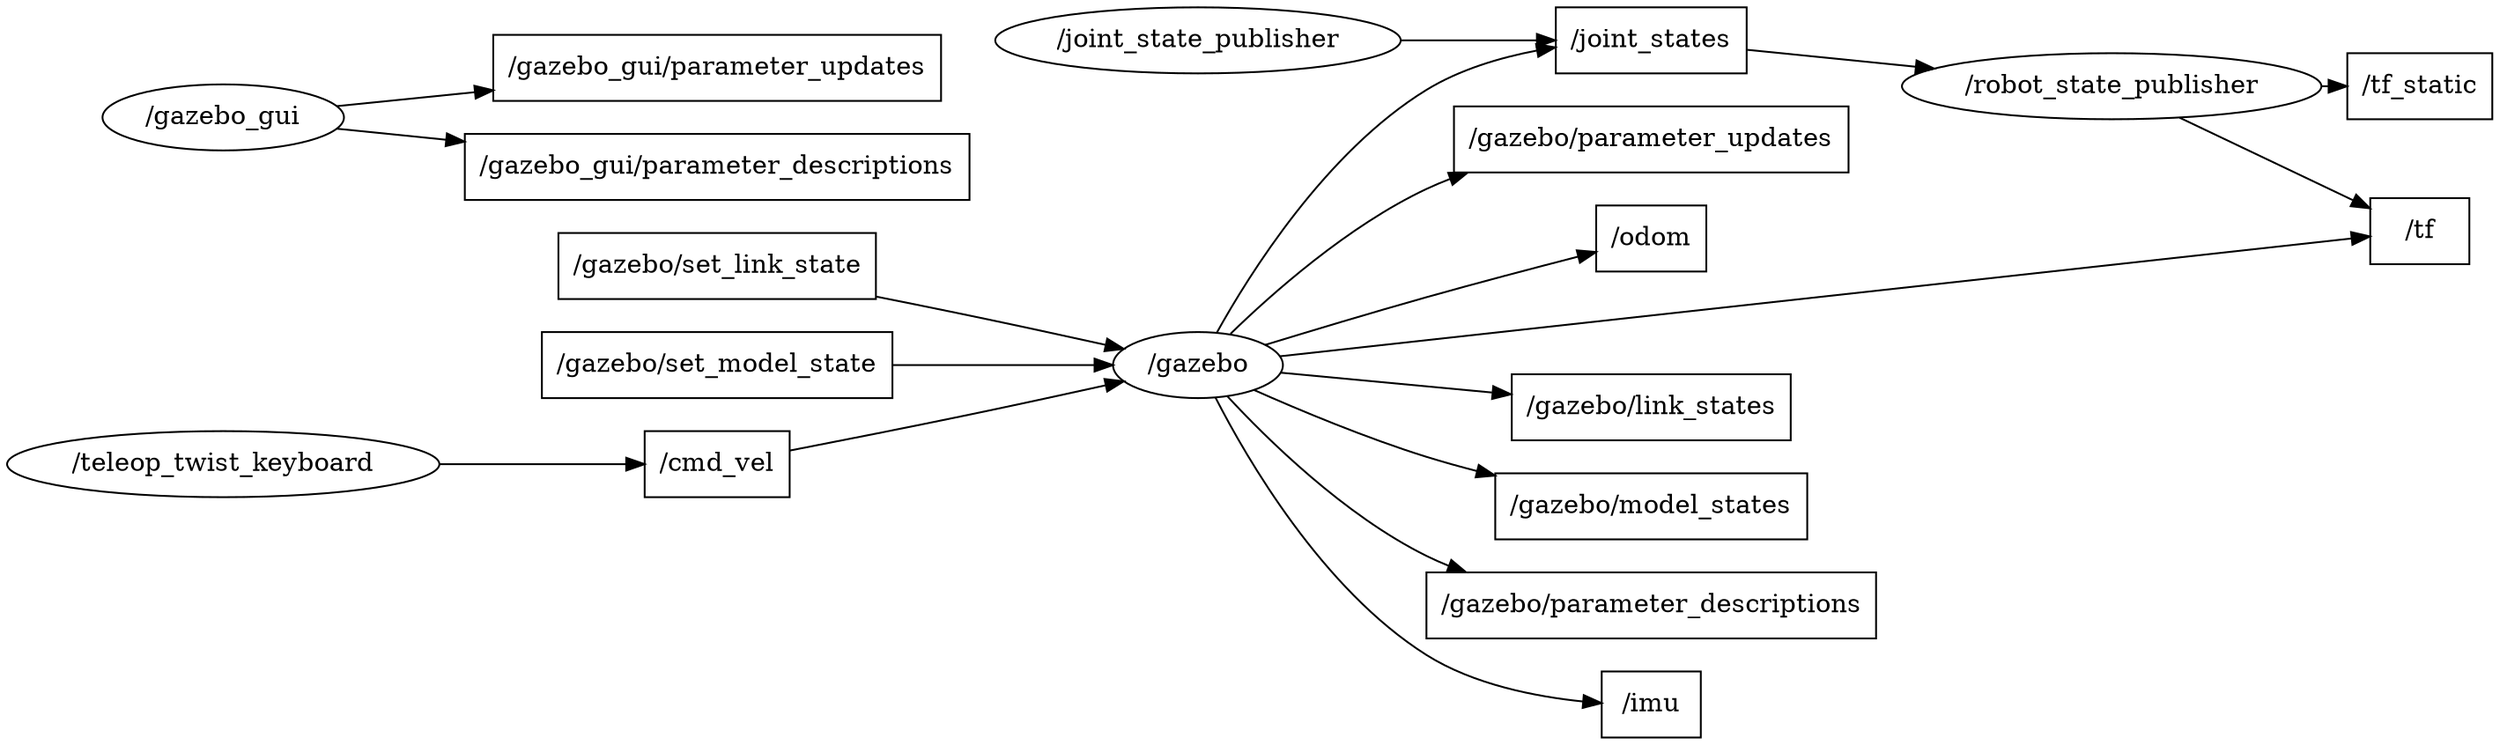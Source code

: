 digraph graphname {
	graph [bb="0,0,1074.2,398",
		compound=True,
		rank=same,
		rankdir=LR,
		ranksep=0.2
	];
	node [label="\N"];
	t___gazebo__parameter_updates	 [URL=topic_3A__gazebo__parameter_updates,
		height=0.5,
		label="/gazebo/parameter_updates",
		pos="709.57,326",
		shape=box,
		tooltip="topic:/gazebo/parameter_updates",
		width=2.2917];
	t___odom	 [URL=topic_3A__odom,
		height=0.5,
		label="/odom",
		pos="709.57,272",
		shape=box,
		tooltip="topic:/odom",
		width=0.75];
	t___gazebo__set_link_state	 [URL=topic_3A__gazebo__set_link_state,
		height=0.5,
		label="/gazebo/set_link_state",
		pos="306.38,257",
		shape=box,
		tooltip="topic:/gazebo/set_link_state",
		width=1.9028];
	n___gazebo	 [URL=__gazebo,
		height=0.5,
		label="/gazebo",
		pos="513.98,203",
		shape=ellipse,
		tooltip="/gazebo",
		width=1.0652];
	t___gazebo__set_link_state -> n___gazebo	 [penwidth=1,
		pos="e,480.55,211.86 374.95,239.85 387.57,236.6 400.63,233.22 412.88,230 431.8,225.03 452.69,219.41 470.48,214.59"];
	t___tf_static	 [URL=topic_3A__tf_static,
		height=0.5,
		label="/tf_static",
		pos="1042.2,355",
		shape=box,
		tooltip="topic:/tf_static",
		width=0.88889];
	t___joint_states	 [URL=topic_3A__joint_states,
		height=0.5,
		label="/joint_states",
		pos="709.57,380",
		shape=box,
		tooltip="topic:/joint_states",
		width=1.1389];
	n___robot_state_publisher	 [URL=__robot_state_publisher,
		height=0.5,
		label="/robot_state_publisher",
		pos="907.11,355",
		shape=ellipse,
		tooltip="/robot_state_publisher",
		width=2.4734];
	t___joint_states -> n___robot_state_publisher	 [penwidth=1,
		pos="e,831.33,364.56 750.61,374.88 771.04,372.27 796.7,368.99 821.26,365.85"];
	t___tf	 [URL=topic_3A__tf,
		height=0.5,
		label="/tf",
		pos="1042.2,276",
		shape=box,
		tooltip="topic:/tf",
		width=0.75];
	t___gazebo__set_model_state	 [URL=topic_3A__gazebo__set_model_state,
		height=0.5,
		label="/gazebo/set_model_state",
		pos="306.38,203",
		shape=box,
		tooltip="topic:/gazebo/set_model_state",
		width=2.0833];
	t___gazebo__set_model_state -> n___gazebo	 [penwidth=1,
		pos="e,475.49,203 381.61,203 409.48,203 440.41,203 465.25,203"];
	t___gazebo_gui__parameter_updates	 [URL=topic_3A__gazebo_gui__parameter_updates,
		height=0.5,
		label="/gazebo_gui/parameter_updates",
		pos="306.38,365",
		shape=box,
		tooltip="topic:/gazebo_gui/parameter_updates",
		width=2.625];
	t___gazebo__link_states	 [URL=topic_3A__gazebo__link_states,
		height=0.5,
		label="/gazebo/link_states",
		pos="709.57,180",
		shape=box,
		tooltip="topic:/gazebo/link_states",
		width=1.6667];
	t___gazebo__model_states	 [URL=topic_3A__gazebo__model_states,
		height=0.5,
		label="/gazebo/model_states",
		pos="709.57,126",
		shape=box,
		tooltip="topic:/gazebo/model_states",
		width=1.8611];
	t___gazebo__parameter_descriptions	 [URL=topic_3A__gazebo__parameter_descriptions,
		height=0.5,
		label="/gazebo/parameter_descriptions",
		pos="709.57,72",
		shape=box,
		tooltip="topic:/gazebo/parameter_descriptions",
		width=2.625];
	t___imu	 [URL=topic_3A__imu,
		height=0.5,
		label="/imu",
		pos="709.57,18",
		shape=box,
		tooltip="topic:/imu",
		width=0.75];
	t___gazebo_gui__parameter_descriptions	 [URL=topic_3A__gazebo_gui__parameter_descriptions,
		height=0.5,
		label="/gazebo_gui/parameter_descriptions",
		pos="306.38,311",
		shape=box,
		tooltip="topic:/gazebo_gui/parameter_descriptions",
		width=2.9583];
	t___cmd_vel	 [URL=topic_3A__cmd_vel,
		height=0.5,
		label="/cmd_vel",
		pos="306.38,149",
		shape=box,
		tooltip="topic:/cmd_vel",
		width=0.94444];
	t___cmd_vel -> n___gazebo	 [penwidth=1,
		pos="e,480.55,194.14 340.67,157.4 361.45,162.68 388.75,169.66 412.88,176 431.8,180.97 452.69,186.59 470.48,191.41"];
	n___robot_state_publisher -> t___tf_static	 [penwidth=1,
		pos="e,1010,355 996.48,355 997.66,355 998.82,355 999.98,355"];
	n___robot_state_publisher -> t___tf	 [penwidth=1,
		pos="e,1015,291.5 936.98,337.86 957.31,325.79 984.63,309.56 1006.2,296.76"];
	n___joint_state_publisher	 [URL=__joint_state_publisher,
		height=0.5,
		label="/joint_state_publisher",
		pos="513.98,380",
		shape=ellipse,
		tooltip="/joint_state_publisher",
		width=2.4192];
	n___joint_state_publisher -> t___joint_states	 [penwidth=1,
		pos="e,668.4,380 601.3,380 620.67,380 640.61,380 657.96,380"];
	n___gazebo_gui	 [URL=__gazebo_gui,
		height=0.5,
		label="/gazebo_gui",
		pos="92.942,338",
		shape=ellipse,
		tooltip="/gazebo_gui",
		width=1.4985];
	n___gazebo_gui -> t___gazebo_gui__parameter_updates	 [penwidth=1,
		pos="e,211.71,353.04 143.52,344.33 161.03,346.57 181.45,349.17 201.76,351.77"];
	n___gazebo_gui -> t___gazebo_gui__parameter_descriptions	 [penwidth=1,
		pos="e,199.84,324.48 143.52,331.67 157.57,329.88 173.48,327.84 189.71,325.77"];
	n___teleop_twist_keyboard	 [URL=__teleop_twist_keyboard,
		height=0.5,
		label="/teleop_twist_keyboard",
		pos="92.942,149",
		shape=ellipse,
		tooltip="/teleop_twist_keyboard",
		width=2.5817];
	n___teleop_twist_keyboard -> t___cmd_vel	 [penwidth=1,
		pos="e,272.28,149 186.07,149 212.58,149 240.26,149 262.27,149"];
	n___gazebo -> t___gazebo__parameter_updates	 [penwidth=1,
		pos="e,633.71,307.98 528.03,219.8 545.57,241.25 578.77,278.08 615.07,299 618.09,300.74 621.23,302.37 624.45,303.91"];
	n___gazebo -> t___odom	 [penwidth=1,
		pos="e,682.31,263.2 544.69,214.2 564.57,221.64 591.33,231.55 615.07,240 633.98,246.73 655.15,254 672.55,259.9"];
	n___gazebo -> t___joint_states	 [penwidth=1,
		pos="e,668.53,374.79 521.93,220.76 535.18,252.26 567.07,317.87 615.07,353 627.82,362.33 643.73,368.45 658.79,372.45"];
	n___gazebo -> t___tf	 [penwidth=1,
		pos="e,1014.9,272.35 551.14,208.02 647.26,221.35 908.3,257.57 1004.7,270.95"];
	n___gazebo -> t___gazebo__link_states	 [penwidth=1,
		pos="e,649.49,187.02 551.39,198.67 576.19,195.73 609.79,191.74 639.56,188.2"];
	n___gazebo -> t___gazebo__model_states	 [penwidth=1,
		pos="e,642.42,143.47 539.09,189.39 559.02,178.53 588.29,163.45 615.07,153 620.8,150.76 626.79,148.61 632.86,146.58"];
	n___gazebo -> t___gazebo__parameter_descriptions	 [penwidth=1,
		pos="e,632.6,90.177 526.84,185.95 543.78,162.86 577.09,121.91 615.07,99 617.73,97.394 620.49,95.879 623.33,94.45"];
	n___gazebo -> t___imu	 [penwidth=1,
		pos="e,682.54,20.472 521.26,185.33 533.83,152.58 565.2,82.413 615.07,45 631.72,32.51 653.99,25.788 672.63,22.176"];
}
